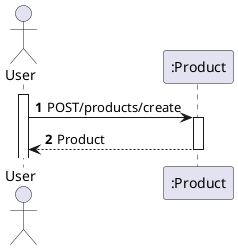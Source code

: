 @startuml
'https://plantuml.com/sequence-diagram

autoactivate on
autonumber

actor "User" as User
participant ":Product" as pro1

activate User

User -> pro1: POST/products/create
pro1 --> User: Product
@enduml
